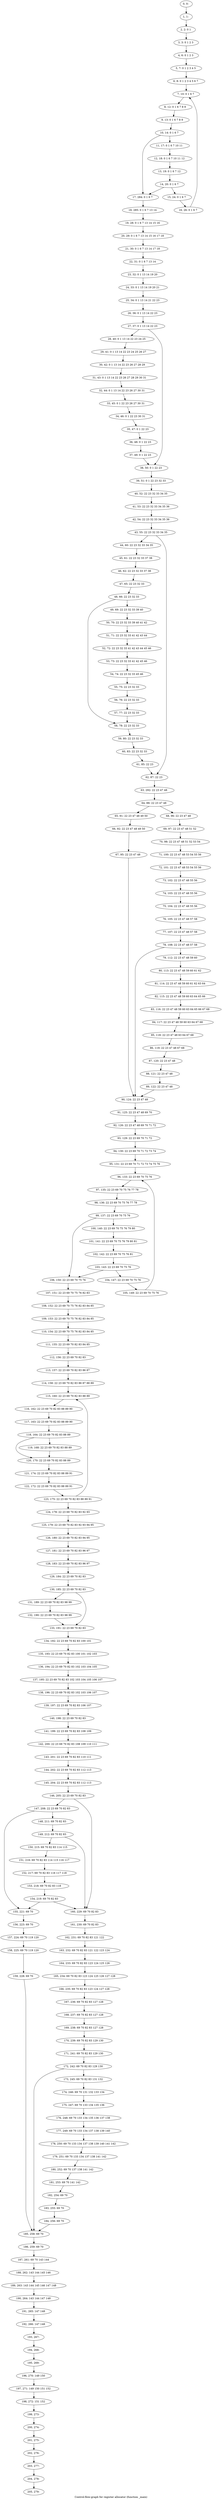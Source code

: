 digraph G {
graph [label="Control-flow-graph for register allocator (function _main)"]
0[label="0, 0: "];
1[label="1, 1: "];
2[label="2, 2: 0 1 "];
3[label="3, 3: 0 1 2 3 "];
4[label="4, 6: 0 1 2 3 "];
5[label="5, 7: 0 1 2 3 4 5 "];
6[label="6, 8: 0 1 2 3 4 5 6 7 "];
7[label="7, 10: 0 1 6 7 "];
8[label="8, 12: 0 1 6 7 8 9 "];
9[label="9, 13: 0 1 6 7 8 9 "];
10[label="10, 14: 0 1 6 7 "];
11[label="11, 17: 0 1 6 7 10 11 "];
12[label="12, 18: 0 1 6 7 10 11 12 "];
13[label="13, 19: 0 1 6 7 12 "];
14[label="14, 20: 0 1 6 7 "];
15[label="15, 24: 0 1 6 7 "];
16[label="16, 26: 0 1 6 7 "];
17[label="17, 284: 0 1 6 7 "];
18[label="18, 285: 0 1 6 7 13 14 "];
19[label="19, 28: 0 1 6 7 13 14 15 16 "];
20[label="20, 29: 0 1 6 7 13 14 15 16 17 18 "];
21[label="21, 30: 0 1 6 7 13 14 17 18 "];
22[label="22, 31: 0 1 6 7 13 14 "];
23[label="23, 32: 0 1 13 14 19 20 "];
24[label="24, 33: 0 1 13 14 19 20 21 "];
25[label="25, 34: 0 1 13 14 21 22 23 "];
26[label="26, 36: 0 1 13 14 22 23 "];
27[label="27, 37: 0 1 13 14 22 23 "];
28[label="28, 40: 0 1 13 14 22 23 24 25 "];
29[label="29, 41: 0 1 13 14 22 23 24 25 26 27 "];
30[label="30, 42: 0 1 13 14 22 23 26 27 28 29 "];
31[label="31, 43: 0 1 13 14 22 23 26 27 28 29 30 31 "];
32[label="32, 44: 0 1 13 14 22 23 26 27 30 31 "];
33[label="33, 45: 0 1 22 23 26 27 30 31 "];
34[label="34, 46: 0 1 22 23 30 31 "];
35[label="35, 47: 0 1 22 23 "];
36[label="36, 48: 0 1 22 23 "];
37[label="37, 49: 0 1 22 23 "];
38[label="38, 50: 0 1 22 23 "];
39[label="39, 51: 0 1 22 23 32 33 "];
40[label="40, 52: 22 23 32 33 34 35 "];
41[label="41, 53: 22 23 32 33 34 35 36 "];
42[label="42, 54: 22 23 32 33 34 35 36 "];
43[label="43, 55: 22 23 32 33 34 35 "];
44[label="44, 60: 22 23 32 33 34 35 "];
45[label="45, 61: 22 23 32 33 37 38 "];
46[label="46, 62: 22 23 32 33 37 38 "];
47[label="47, 65: 22 23 32 33 "];
48[label="48, 66: 22 23 32 33 "];
49[label="49, 69: 22 23 32 33 39 40 "];
50[label="50, 70: 22 23 32 33 39 40 41 42 "];
51[label="51, 71: 22 23 32 33 41 42 43 44 "];
52[label="52, 72: 22 23 32 33 41 42 43 44 45 46 "];
53[label="53, 73: 22 23 32 33 41 42 45 46 "];
54[label="54, 74: 22 23 32 33 45 46 "];
55[label="55, 75: 22 23 32 33 "];
56[label="56, 76: 22 23 32 33 "];
57[label="57, 77: 22 23 32 33 "];
58[label="58, 78: 22 23 32 33 "];
59[label="59, 80: 22 23 32 33 "];
60[label="60, 83: 22 23 32 33 "];
61[label="61, 85: 22 23 "];
62[label="62, 87: 22 23 "];
63[label="63, 292: 22 23 47 48 "];
64[label="64, 88: 22 23 47 48 "];
65[label="65, 91: 22 23 47 48 49 50 "];
66[label="66, 92: 22 23 47 48 49 50 "];
67[label="67, 95: 22 23 47 48 "];
68[label="68, 96: 22 23 47 48 "];
69[label="69, 97: 22 23 47 48 51 52 "];
70[label="70, 98: 22 23 47 48 51 52 53 54 "];
71[label="71, 100: 22 23 47 48 53 54 55 56 "];
72[label="72, 101: 22 23 47 48 53 54 55 56 "];
73[label="73, 102: 22 23 47 48 55 56 "];
74[label="74, 103: 22 23 47 48 55 56 "];
75[label="75, 104: 22 23 47 48 55 56 "];
76[label="76, 105: 22 23 47 48 57 58 "];
77[label="77, 107: 22 23 47 48 57 58 "];
78[label="78, 108: 22 23 47 48 57 58 "];
79[label="79, 112: 22 23 47 48 59 60 "];
80[label="80, 113: 22 23 47 48 59 60 61 62 "];
81[label="81, 114: 22 23 47 48 59 60 61 62 63 64 "];
82[label="82, 115: 22 23 47 48 59 60 63 64 65 66 "];
83[label="83, 116: 22 23 47 48 59 60 63 64 65 66 67 68 "];
84[label="84, 117: 22 23 47 48 59 60 63 64 67 68 "];
85[label="85, 118: 22 23 47 48 63 64 67 68 "];
86[label="86, 119: 22 23 47 48 67 68 "];
87[label="87, 120: 22 23 47 48 "];
88[label="88, 121: 22 23 47 48 "];
89[label="89, 122: 22 23 47 48 "];
90[label="90, 124: 22 23 47 48 "];
91[label="91, 125: 22 23 47 48 69 70 "];
92[label="92, 126: 22 23 47 48 69 70 71 72 "];
93[label="93, 129: 22 23 69 70 71 72 "];
94[label="94, 130: 22 23 69 70 71 72 73 74 "];
95[label="95, 131: 22 23 69 70 71 72 73 74 75 76 "];
96[label="96, 133: 22 23 69 70 75 76 "];
97[label="97, 135: 22 23 69 70 75 76 77 78 "];
98[label="98, 136: 22 23 69 70 75 76 77 78 "];
99[label="99, 137: 22 23 69 70 75 76 "];
100[label="100, 140: 22 23 69 70 75 76 79 80 "];
101[label="101, 141: 22 23 69 70 75 76 79 80 81 "];
102[label="102, 142: 22 23 69 70 75 76 81 "];
103[label="103, 143: 22 23 69 70 75 76 "];
104[label="104, 147: 22 23 69 70 75 76 "];
105[label="105, 149: 22 23 69 70 75 76 "];
106[label="106, 150: 22 23 69 70 75 76 "];
107[label="107, 151: 22 23 69 70 75 76 82 83 "];
108[label="108, 152: 22 23 69 70 75 76 82 83 84 85 "];
109[label="109, 153: 22 23 69 70 75 76 82 83 84 85 "];
110[label="110, 154: 22 23 69 70 75 76 82 83 84 85 "];
111[label="111, 155: 22 23 69 70 82 83 84 85 "];
112[label="112, 156: 22 23 69 70 82 83 "];
113[label="113, 157: 22 23 69 70 82 83 86 87 "];
114[label="114, 158: 22 23 69 70 82 83 86 87 88 89 "];
115[label="115, 160: 22 23 69 70 82 83 88 89 "];
116[label="116, 162: 22 23 69 70 82 83 88 89 90 "];
117[label="117, 163: 22 23 69 70 82 83 88 89 90 "];
118[label="118, 164: 22 23 69 70 82 83 88 89 "];
119[label="119, 168: 22 23 69 70 82 83 88 89 "];
120[label="120, 170: 22 23 69 70 82 83 88 89 "];
121[label="121, 174: 22 23 69 70 82 83 88 89 91 "];
122[label="122, 172: 22 23 69 70 82 83 88 89 91 "];
123[label="123, 175: 22 23 69 70 82 83 88 89 91 "];
124[label="124, 178: 22 23 69 70 82 83 92 93 "];
125[label="125, 179: 22 23 69 70 82 83 92 93 94 95 "];
126[label="126, 180: 22 23 69 70 82 83 94 95 "];
127[label="127, 181: 22 23 69 70 82 83 96 97 "];
128[label="128, 183: 22 23 69 70 82 83 96 97 "];
129[label="129, 184: 22 23 69 70 82 83 "];
130[label="130, 185: 22 23 69 70 82 83 "];
131[label="131, 189: 22 23 69 70 82 83 98 99 "];
132[label="132, 190: 22 23 69 70 82 83 98 99 "];
133[label="133, 191: 22 23 69 70 82 83 "];
134[label="134, 192: 22 23 69 70 82 83 100 101 "];
135[label="135, 193: 22 23 69 70 82 83 100 101 102 103 "];
136[label="136, 194: 22 23 69 70 82 83 102 103 104 105 "];
137[label="137, 195: 22 23 69 70 82 83 102 103 104 105 106 107 "];
138[label="138, 196: 22 23 69 70 82 83 102 103 106 107 "];
139[label="139, 197: 22 23 69 70 82 83 106 107 "];
140[label="140, 198: 22 23 69 70 82 83 "];
141[label="141, 199: 22 23 69 70 82 83 108 109 "];
142[label="142, 200: 22 23 69 70 82 83 108 109 110 111 "];
143[label="143, 201: 22 23 69 70 82 83 110 111 "];
144[label="144, 202: 22 23 69 70 82 83 112 113 "];
145[label="145, 204: 22 23 69 70 82 83 112 113 "];
146[label="146, 205: 22 23 69 70 82 83 "];
147[label="147, 208: 22 23 69 70 82 83 "];
148[label="148, 211: 69 70 82 83 "];
149[label="149, 212: 69 70 82 83 "];
150[label="150, 215: 69 70 82 83 114 115 "];
151[label="151, 216: 69 70 82 83 114 115 116 117 "];
152[label="152, 217: 69 70 82 83 116 117 118 "];
153[label="153, 218: 69 70 82 83 118 "];
154[label="154, 219: 69 70 82 83 "];
155[label="155, 221: 69 70 "];
156[label="156, 223: 69 70 "];
157[label="157, 224: 69 70 119 120 "];
158[label="158, 225: 69 70 119 120 "];
159[label="159, 228: 69 70 "];
160[label="160, 229: 69 70 82 83 "];
161[label="161, 230: 69 70 82 83 "];
162[label="162, 231: 69 70 82 83 121 122 "];
163[label="163, 232: 69 70 82 83 121 122 123 124 "];
164[label="164, 233: 69 70 82 83 123 124 125 126 "];
165[label="165, 234: 69 70 82 83 123 124 125 126 127 128 "];
166[label="166, 235: 69 70 82 83 123 124 127 128 "];
167[label="167, 236: 69 70 82 83 127 128 "];
168[label="168, 237: 69 70 82 83 127 128 "];
169[label="169, 238: 69 70 82 83 127 128 "];
170[label="170, 239: 69 70 82 83 129 130 "];
171[label="171, 241: 69 70 82 83 129 130 "];
172[label="172, 242: 69 70 82 83 129 130 "];
173[label="173, 245: 69 70 82 83 131 132 "];
174[label="174, 246: 69 70 131 132 133 134 "];
175[label="175, 247: 69 70 133 134 135 136 "];
176[label="176, 248: 69 70 133 134 135 136 137 138 "];
177[label="177, 249: 69 70 133 134 137 138 139 140 "];
178[label="178, 250: 69 70 133 134 137 138 139 140 141 142 "];
179[label="179, 251: 69 70 133 134 137 138 141 142 "];
180[label="180, 252: 69 70 137 138 141 142 "];
181[label="181, 253: 69 70 141 142 "];
182[label="182, 254: 69 70 "];
183[label="183, 255: 69 70 "];
184[label="184, 256: 69 70 "];
185[label="185, 258: 69 70 "];
186[label="186, 259: 69 70 "];
187[label="187, 261: 69 70 143 144 "];
188[label="188, 262: 143 144 145 146 "];
189[label="189, 263: 143 144 145 146 147 148 "];
190[label="190, 264: 143 144 147 148 "];
191[label="191, 265: 147 148 "];
192[label="192, 266: 147 148 "];
193[label="193, 267: "];
194[label="194, 268: "];
195[label="195, 269: "];
196[label="196, 270: 149 150 "];
197[label="197, 271: 149 150 151 152 "];
198[label="198, 272: 151 152 "];
199[label="199, 273: "];
200[label="200, 274: "];
201[label="201, 275: "];
202[label="202, 276: "];
203[label="203, 277: "];
204[label="204, 278: "];
205[label="205, 279: "];
0->1 ;
1->2 ;
2->3 ;
3->4 ;
4->5 ;
5->6 ;
6->7 ;
7->8 ;
8->9 ;
9->10 ;
10->11 ;
10->17 ;
11->12 ;
12->13 ;
13->14 ;
14->15 ;
14->17 ;
15->16 ;
16->7 ;
17->18 ;
18->19 ;
19->20 ;
20->21 ;
21->22 ;
22->23 ;
23->24 ;
24->25 ;
25->26 ;
26->27 ;
27->28 ;
27->38 ;
28->29 ;
29->30 ;
30->31 ;
31->32 ;
32->33 ;
33->34 ;
34->35 ;
35->36 ;
36->37 ;
37->38 ;
38->39 ;
39->40 ;
40->41 ;
41->42 ;
42->43 ;
43->44 ;
43->62 ;
44->45 ;
45->46 ;
46->47 ;
47->48 ;
48->49 ;
48->58 ;
49->50 ;
50->51 ;
51->52 ;
52->53 ;
53->54 ;
54->55 ;
55->56 ;
56->57 ;
57->58 ;
58->59 ;
59->60 ;
60->61 ;
61->62 ;
62->63 ;
63->64 ;
64->65 ;
64->68 ;
65->66 ;
66->67 ;
67->90 ;
68->69 ;
69->70 ;
70->71 ;
71->72 ;
72->73 ;
73->74 ;
74->75 ;
75->76 ;
76->77 ;
77->78 ;
78->79 ;
78->90 ;
79->80 ;
80->81 ;
81->82 ;
82->83 ;
83->84 ;
84->85 ;
85->86 ;
86->87 ;
87->88 ;
88->89 ;
89->90 ;
90->91 ;
91->92 ;
92->93 ;
93->94 ;
94->95 ;
95->96 ;
96->97 ;
97->98 ;
98->99 ;
99->100 ;
99->106 ;
100->101 ;
101->102 ;
102->103 ;
103->104 ;
103->106 ;
104->105 ;
105->96 ;
106->107 ;
107->108 ;
108->109 ;
109->110 ;
110->111 ;
111->112 ;
112->113 ;
113->114 ;
114->115 ;
115->116 ;
116->117 ;
117->118 ;
118->119 ;
118->120 ;
119->120 ;
120->121 ;
121->122 ;
122->123 ;
123->124 ;
123->115 ;
124->125 ;
125->126 ;
126->127 ;
127->128 ;
128->129 ;
129->130 ;
130->131 ;
130->133 ;
131->132 ;
132->133 ;
133->134 ;
134->135 ;
135->136 ;
136->137 ;
137->138 ;
138->139 ;
139->140 ;
140->141 ;
141->142 ;
142->143 ;
143->144 ;
144->145 ;
145->146 ;
146->147 ;
146->160 ;
147->148 ;
147->155 ;
148->149 ;
149->150 ;
149->160 ;
150->151 ;
151->152 ;
152->153 ;
153->154 ;
154->155 ;
154->160 ;
155->156 ;
156->157 ;
157->158 ;
158->159 ;
159->185 ;
160->161 ;
161->162 ;
162->163 ;
163->164 ;
164->165 ;
165->166 ;
166->167 ;
167->168 ;
168->169 ;
169->170 ;
170->171 ;
171->172 ;
172->173 ;
172->185 ;
173->174 ;
174->175 ;
175->176 ;
176->177 ;
177->178 ;
178->179 ;
179->180 ;
180->181 ;
181->182 ;
182->183 ;
183->184 ;
184->185 ;
185->186 ;
186->187 ;
187->188 ;
188->189 ;
189->190 ;
190->191 ;
191->192 ;
192->193 ;
193->194 ;
194->195 ;
195->196 ;
196->197 ;
197->198 ;
198->199 ;
199->200 ;
200->201 ;
201->202 ;
202->203 ;
203->204 ;
204->205 ;
}
